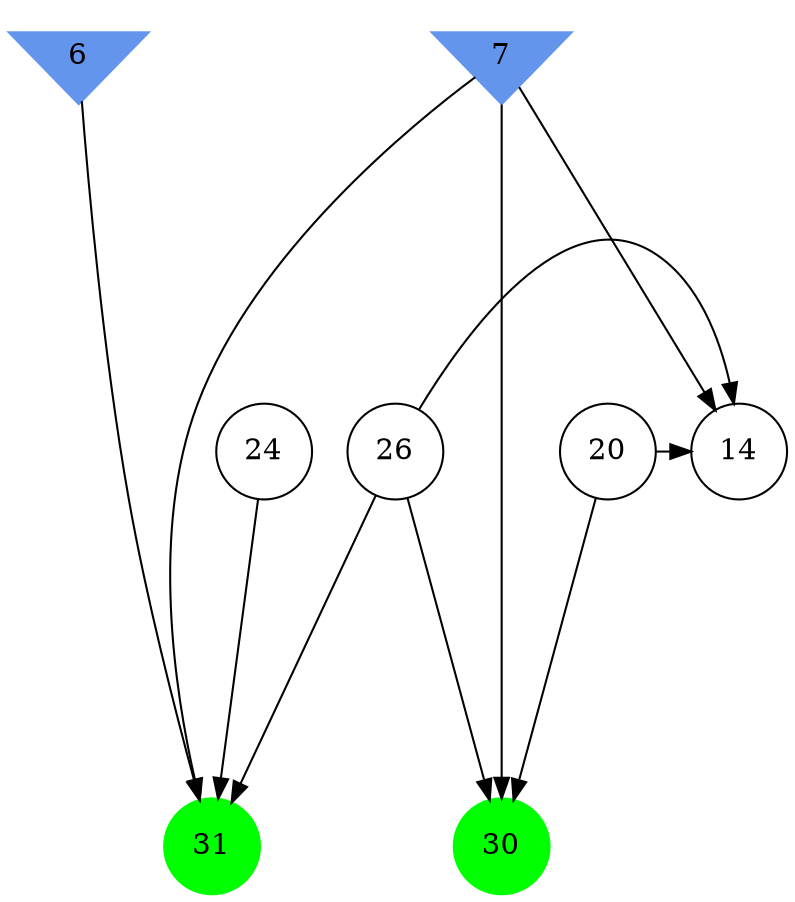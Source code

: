 digraph brain {
	ranksep=2.0;
	6 [shape=invtriangle,style=filled,color=cornflowerblue];
	7 [shape=invtriangle,style=filled,color=cornflowerblue];
	14 [shape=circle,color=black];
	20 [shape=circle,color=black];
	24 [shape=circle,color=black];
	26 [shape=circle,color=black];
	30 [shape=circle,style=filled,color=green];
	31 [shape=circle,style=filled,color=green];
	6	->	31;
	26	->	31;
	7	->	31;
	24	->	31;
	7	->	14;
	7	->	30;
	20	->	14;
	20	->	30;
	26	->	14;
	26	->	30;
	{ rank=same; 6; 7; }
	{ rank=same; 14; 20; 24; 26; }
	{ rank=same; 30; 31; }
}
